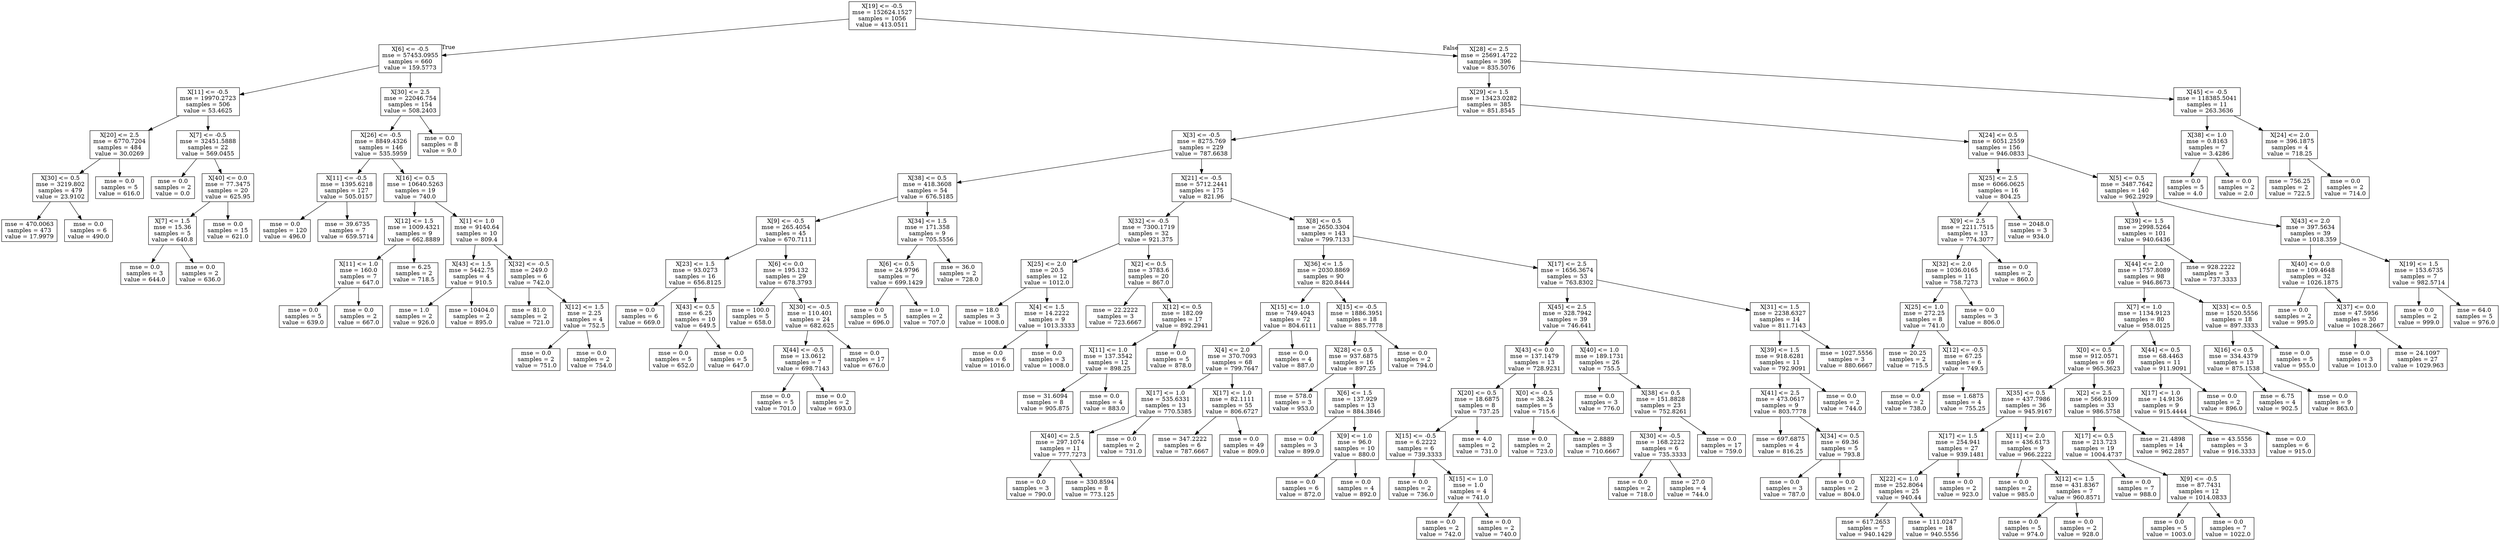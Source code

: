 digraph Tree {
node [shape=box] ;
0 [label="X[19] <= -0.5\nmse = 152624.1527\nsamples = 1056\nvalue = 413.0511"] ;
1 [label="X[6] <= -0.5\nmse = 57453.0955\nsamples = 660\nvalue = 159.5773"] ;
0 -> 1 [labeldistance=2.5, labelangle=45, headlabel="True"] ;
2 [label="X[11] <= -0.5\nmse = 19970.2723\nsamples = 506\nvalue = 53.4625"] ;
1 -> 2 ;
3 [label="X[20] <= 2.5\nmse = 6770.7204\nsamples = 484\nvalue = 30.0269"] ;
2 -> 3 ;
4 [label="X[30] <= 0.5\nmse = 3219.802\nsamples = 479\nvalue = 23.9102"] ;
3 -> 4 ;
5 [label="mse = 470.0063\nsamples = 473\nvalue = 17.9979"] ;
4 -> 5 ;
6 [label="mse = 0.0\nsamples = 6\nvalue = 490.0"] ;
4 -> 6 ;
7 [label="mse = 0.0\nsamples = 5\nvalue = 616.0"] ;
3 -> 7 ;
8 [label="X[7] <= -0.5\nmse = 32451.5888\nsamples = 22\nvalue = 569.0455"] ;
2 -> 8 ;
9 [label="mse = 0.0\nsamples = 2\nvalue = 0.0"] ;
8 -> 9 ;
10 [label="X[40] <= 0.0\nmse = 77.3475\nsamples = 20\nvalue = 625.95"] ;
8 -> 10 ;
11 [label="X[7] <= 1.5\nmse = 15.36\nsamples = 5\nvalue = 640.8"] ;
10 -> 11 ;
12 [label="mse = 0.0\nsamples = 3\nvalue = 644.0"] ;
11 -> 12 ;
13 [label="mse = 0.0\nsamples = 2\nvalue = 636.0"] ;
11 -> 13 ;
14 [label="mse = 0.0\nsamples = 15\nvalue = 621.0"] ;
10 -> 14 ;
15 [label="X[30] <= 2.5\nmse = 22046.754\nsamples = 154\nvalue = 508.2403"] ;
1 -> 15 ;
16 [label="X[26] <= -0.5\nmse = 8849.4326\nsamples = 146\nvalue = 535.5959"] ;
15 -> 16 ;
17 [label="X[11] <= -0.5\nmse = 1395.6218\nsamples = 127\nvalue = 505.0157"] ;
16 -> 17 ;
18 [label="mse = 0.0\nsamples = 120\nvalue = 496.0"] ;
17 -> 18 ;
19 [label="mse = 39.6735\nsamples = 7\nvalue = 659.5714"] ;
17 -> 19 ;
20 [label="X[16] <= 0.5\nmse = 10640.5263\nsamples = 19\nvalue = 740.0"] ;
16 -> 20 ;
21 [label="X[12] <= 1.5\nmse = 1009.4321\nsamples = 9\nvalue = 662.8889"] ;
20 -> 21 ;
22 [label="X[11] <= 1.0\nmse = 160.0\nsamples = 7\nvalue = 647.0"] ;
21 -> 22 ;
23 [label="mse = 0.0\nsamples = 5\nvalue = 639.0"] ;
22 -> 23 ;
24 [label="mse = 0.0\nsamples = 2\nvalue = 667.0"] ;
22 -> 24 ;
25 [label="mse = 6.25\nsamples = 2\nvalue = 718.5"] ;
21 -> 25 ;
26 [label="X[1] <= 1.0\nmse = 9140.64\nsamples = 10\nvalue = 809.4"] ;
20 -> 26 ;
27 [label="X[43] <= 1.5\nmse = 5442.75\nsamples = 4\nvalue = 910.5"] ;
26 -> 27 ;
28 [label="mse = 1.0\nsamples = 2\nvalue = 926.0"] ;
27 -> 28 ;
29 [label="mse = 10404.0\nsamples = 2\nvalue = 895.0"] ;
27 -> 29 ;
30 [label="X[32] <= -0.5\nmse = 249.0\nsamples = 6\nvalue = 742.0"] ;
26 -> 30 ;
31 [label="mse = 81.0\nsamples = 2\nvalue = 721.0"] ;
30 -> 31 ;
32 [label="X[12] <= 1.5\nmse = 2.25\nsamples = 4\nvalue = 752.5"] ;
30 -> 32 ;
33 [label="mse = 0.0\nsamples = 2\nvalue = 751.0"] ;
32 -> 33 ;
34 [label="mse = 0.0\nsamples = 2\nvalue = 754.0"] ;
32 -> 34 ;
35 [label="mse = 0.0\nsamples = 8\nvalue = 9.0"] ;
15 -> 35 ;
36 [label="X[28] <= 2.5\nmse = 25691.4722\nsamples = 396\nvalue = 835.5076"] ;
0 -> 36 [labeldistance=2.5, labelangle=-45, headlabel="False"] ;
37 [label="X[29] <= 1.5\nmse = 13423.0282\nsamples = 385\nvalue = 851.8545"] ;
36 -> 37 ;
38 [label="X[3] <= -0.5\nmse = 8275.769\nsamples = 229\nvalue = 787.6638"] ;
37 -> 38 ;
39 [label="X[38] <= 0.5\nmse = 418.3608\nsamples = 54\nvalue = 676.5185"] ;
38 -> 39 ;
40 [label="X[9] <= -0.5\nmse = 265.4054\nsamples = 45\nvalue = 670.7111"] ;
39 -> 40 ;
41 [label="X[23] <= 1.5\nmse = 93.0273\nsamples = 16\nvalue = 656.8125"] ;
40 -> 41 ;
42 [label="mse = 0.0\nsamples = 6\nvalue = 669.0"] ;
41 -> 42 ;
43 [label="X[43] <= 0.5\nmse = 6.25\nsamples = 10\nvalue = 649.5"] ;
41 -> 43 ;
44 [label="mse = 0.0\nsamples = 5\nvalue = 652.0"] ;
43 -> 44 ;
45 [label="mse = 0.0\nsamples = 5\nvalue = 647.0"] ;
43 -> 45 ;
46 [label="X[6] <= 0.0\nmse = 195.132\nsamples = 29\nvalue = 678.3793"] ;
40 -> 46 ;
47 [label="mse = 100.0\nsamples = 5\nvalue = 658.0"] ;
46 -> 47 ;
48 [label="X[30] <= -0.5\nmse = 110.401\nsamples = 24\nvalue = 682.625"] ;
46 -> 48 ;
49 [label="X[44] <= -0.5\nmse = 13.0612\nsamples = 7\nvalue = 698.7143"] ;
48 -> 49 ;
50 [label="mse = 0.0\nsamples = 5\nvalue = 701.0"] ;
49 -> 50 ;
51 [label="mse = 0.0\nsamples = 2\nvalue = 693.0"] ;
49 -> 51 ;
52 [label="mse = 0.0\nsamples = 17\nvalue = 676.0"] ;
48 -> 52 ;
53 [label="X[34] <= 1.5\nmse = 171.358\nsamples = 9\nvalue = 705.5556"] ;
39 -> 53 ;
54 [label="X[6] <= 0.5\nmse = 24.9796\nsamples = 7\nvalue = 699.1429"] ;
53 -> 54 ;
55 [label="mse = 0.0\nsamples = 5\nvalue = 696.0"] ;
54 -> 55 ;
56 [label="mse = 1.0\nsamples = 2\nvalue = 707.0"] ;
54 -> 56 ;
57 [label="mse = 36.0\nsamples = 2\nvalue = 728.0"] ;
53 -> 57 ;
58 [label="X[21] <= -0.5\nmse = 5712.2441\nsamples = 175\nvalue = 821.96"] ;
38 -> 58 ;
59 [label="X[32] <= -0.5\nmse = 7300.1719\nsamples = 32\nvalue = 921.375"] ;
58 -> 59 ;
60 [label="X[25] <= 2.0\nmse = 20.5\nsamples = 12\nvalue = 1012.0"] ;
59 -> 60 ;
61 [label="mse = 18.0\nsamples = 3\nvalue = 1008.0"] ;
60 -> 61 ;
62 [label="X[4] <= 1.5\nmse = 14.2222\nsamples = 9\nvalue = 1013.3333"] ;
60 -> 62 ;
63 [label="mse = 0.0\nsamples = 6\nvalue = 1016.0"] ;
62 -> 63 ;
64 [label="mse = 0.0\nsamples = 3\nvalue = 1008.0"] ;
62 -> 64 ;
65 [label="X[2] <= 0.5\nmse = 3783.6\nsamples = 20\nvalue = 867.0"] ;
59 -> 65 ;
66 [label="mse = 22.2222\nsamples = 3\nvalue = 723.6667"] ;
65 -> 66 ;
67 [label="X[12] <= 0.5\nmse = 182.09\nsamples = 17\nvalue = 892.2941"] ;
65 -> 67 ;
68 [label="X[11] <= 1.0\nmse = 137.3542\nsamples = 12\nvalue = 898.25"] ;
67 -> 68 ;
69 [label="mse = 31.6094\nsamples = 8\nvalue = 905.875"] ;
68 -> 69 ;
70 [label="mse = 0.0\nsamples = 4\nvalue = 883.0"] ;
68 -> 70 ;
71 [label="mse = 0.0\nsamples = 5\nvalue = 878.0"] ;
67 -> 71 ;
72 [label="X[8] <= 0.5\nmse = 2650.3304\nsamples = 143\nvalue = 799.7133"] ;
58 -> 72 ;
73 [label="X[36] <= 1.5\nmse = 2030.8869\nsamples = 90\nvalue = 820.8444"] ;
72 -> 73 ;
74 [label="X[15] <= 1.0\nmse = 749.4043\nsamples = 72\nvalue = 804.6111"] ;
73 -> 74 ;
75 [label="X[4] <= 2.0\nmse = 370.7093\nsamples = 68\nvalue = 799.7647"] ;
74 -> 75 ;
76 [label="X[17] <= 1.0\nmse = 535.6331\nsamples = 13\nvalue = 770.5385"] ;
75 -> 76 ;
77 [label="X[40] <= 2.5\nmse = 297.1074\nsamples = 11\nvalue = 777.7273"] ;
76 -> 77 ;
78 [label="mse = 0.0\nsamples = 3\nvalue = 790.0"] ;
77 -> 78 ;
79 [label="mse = 330.8594\nsamples = 8\nvalue = 773.125"] ;
77 -> 79 ;
80 [label="mse = 0.0\nsamples = 2\nvalue = 731.0"] ;
76 -> 80 ;
81 [label="X[17] <= 1.0\nmse = 82.1111\nsamples = 55\nvalue = 806.6727"] ;
75 -> 81 ;
82 [label="mse = 347.2222\nsamples = 6\nvalue = 787.6667"] ;
81 -> 82 ;
83 [label="mse = 0.0\nsamples = 49\nvalue = 809.0"] ;
81 -> 83 ;
84 [label="mse = 0.0\nsamples = 4\nvalue = 887.0"] ;
74 -> 84 ;
85 [label="X[15] <= -0.5\nmse = 1886.3951\nsamples = 18\nvalue = 885.7778"] ;
73 -> 85 ;
86 [label="X[28] <= 0.5\nmse = 937.6875\nsamples = 16\nvalue = 897.25"] ;
85 -> 86 ;
87 [label="mse = 578.0\nsamples = 3\nvalue = 953.0"] ;
86 -> 87 ;
88 [label="X[6] <= 1.5\nmse = 137.929\nsamples = 13\nvalue = 884.3846"] ;
86 -> 88 ;
89 [label="mse = 0.0\nsamples = 3\nvalue = 899.0"] ;
88 -> 89 ;
90 [label="X[9] <= 1.0\nmse = 96.0\nsamples = 10\nvalue = 880.0"] ;
88 -> 90 ;
91 [label="mse = 0.0\nsamples = 6\nvalue = 872.0"] ;
90 -> 91 ;
92 [label="mse = 0.0\nsamples = 4\nvalue = 892.0"] ;
90 -> 92 ;
93 [label="mse = 0.0\nsamples = 2\nvalue = 794.0"] ;
85 -> 93 ;
94 [label="X[17] <= 2.5\nmse = 1656.3674\nsamples = 53\nvalue = 763.8302"] ;
72 -> 94 ;
95 [label="X[45] <= 2.5\nmse = 328.7942\nsamples = 39\nvalue = 746.641"] ;
94 -> 95 ;
96 [label="X[43] <= 0.0\nmse = 137.1479\nsamples = 13\nvalue = 728.9231"] ;
95 -> 96 ;
97 [label="X[20] <= 0.5\nmse = 18.6875\nsamples = 8\nvalue = 737.25"] ;
96 -> 97 ;
98 [label="X[15] <= -0.5\nmse = 6.2222\nsamples = 6\nvalue = 739.3333"] ;
97 -> 98 ;
99 [label="mse = 0.0\nsamples = 2\nvalue = 736.0"] ;
98 -> 99 ;
100 [label="X[15] <= 1.0\nmse = 1.0\nsamples = 4\nvalue = 741.0"] ;
98 -> 100 ;
101 [label="mse = 0.0\nsamples = 2\nvalue = 742.0"] ;
100 -> 101 ;
102 [label="mse = 0.0\nsamples = 2\nvalue = 740.0"] ;
100 -> 102 ;
103 [label="mse = 4.0\nsamples = 2\nvalue = 731.0"] ;
97 -> 103 ;
104 [label="X[0] <= -0.5\nmse = 38.24\nsamples = 5\nvalue = 715.6"] ;
96 -> 104 ;
105 [label="mse = 0.0\nsamples = 2\nvalue = 723.0"] ;
104 -> 105 ;
106 [label="mse = 2.8889\nsamples = 3\nvalue = 710.6667"] ;
104 -> 106 ;
107 [label="X[40] <= 1.0\nmse = 189.1731\nsamples = 26\nvalue = 755.5"] ;
95 -> 107 ;
108 [label="mse = 0.0\nsamples = 3\nvalue = 776.0"] ;
107 -> 108 ;
109 [label="X[38] <= 0.5\nmse = 151.8828\nsamples = 23\nvalue = 752.8261"] ;
107 -> 109 ;
110 [label="X[30] <= -0.5\nmse = 168.2222\nsamples = 6\nvalue = 735.3333"] ;
109 -> 110 ;
111 [label="mse = 0.0\nsamples = 2\nvalue = 718.0"] ;
110 -> 111 ;
112 [label="mse = 27.0\nsamples = 4\nvalue = 744.0"] ;
110 -> 112 ;
113 [label="mse = 0.0\nsamples = 17\nvalue = 759.0"] ;
109 -> 113 ;
114 [label="X[31] <= 1.5\nmse = 2238.6327\nsamples = 14\nvalue = 811.7143"] ;
94 -> 114 ;
115 [label="X[39] <= 1.5\nmse = 918.6281\nsamples = 11\nvalue = 792.9091"] ;
114 -> 115 ;
116 [label="X[41] <= 2.5\nmse = 473.0617\nsamples = 9\nvalue = 803.7778"] ;
115 -> 116 ;
117 [label="mse = 697.6875\nsamples = 4\nvalue = 816.25"] ;
116 -> 117 ;
118 [label="X[34] <= 0.5\nmse = 69.36\nsamples = 5\nvalue = 793.8"] ;
116 -> 118 ;
119 [label="mse = 0.0\nsamples = 3\nvalue = 787.0"] ;
118 -> 119 ;
120 [label="mse = 0.0\nsamples = 2\nvalue = 804.0"] ;
118 -> 120 ;
121 [label="mse = 0.0\nsamples = 2\nvalue = 744.0"] ;
115 -> 121 ;
122 [label="mse = 1027.5556\nsamples = 3\nvalue = 880.6667"] ;
114 -> 122 ;
123 [label="X[24] <= 0.5\nmse = 6051.2559\nsamples = 156\nvalue = 946.0833"] ;
37 -> 123 ;
124 [label="X[25] <= 2.5\nmse = 6066.0625\nsamples = 16\nvalue = 804.25"] ;
123 -> 124 ;
125 [label="X[9] <= 2.5\nmse = 2211.7515\nsamples = 13\nvalue = 774.3077"] ;
124 -> 125 ;
126 [label="X[32] <= 2.0\nmse = 1036.0165\nsamples = 11\nvalue = 758.7273"] ;
125 -> 126 ;
127 [label="X[25] <= 1.0\nmse = 272.25\nsamples = 8\nvalue = 741.0"] ;
126 -> 127 ;
128 [label="mse = 20.25\nsamples = 2\nvalue = 715.5"] ;
127 -> 128 ;
129 [label="X[12] <= -0.5\nmse = 67.25\nsamples = 6\nvalue = 749.5"] ;
127 -> 129 ;
130 [label="mse = 0.0\nsamples = 2\nvalue = 738.0"] ;
129 -> 130 ;
131 [label="mse = 1.6875\nsamples = 4\nvalue = 755.25"] ;
129 -> 131 ;
132 [label="mse = 0.0\nsamples = 3\nvalue = 806.0"] ;
126 -> 132 ;
133 [label="mse = 0.0\nsamples = 2\nvalue = 860.0"] ;
125 -> 133 ;
134 [label="mse = 2048.0\nsamples = 3\nvalue = 934.0"] ;
124 -> 134 ;
135 [label="X[5] <= 0.5\nmse = 3487.7642\nsamples = 140\nvalue = 962.2929"] ;
123 -> 135 ;
136 [label="X[39] <= 1.5\nmse = 2998.5264\nsamples = 101\nvalue = 940.6436"] ;
135 -> 136 ;
137 [label="X[44] <= 2.0\nmse = 1757.8089\nsamples = 98\nvalue = 946.8673"] ;
136 -> 137 ;
138 [label="X[7] <= 1.0\nmse = 1134.9123\nsamples = 80\nvalue = 958.0125"] ;
137 -> 138 ;
139 [label="X[0] <= 0.5\nmse = 912.0571\nsamples = 69\nvalue = 965.3623"] ;
138 -> 139 ;
140 [label="X[35] <= 0.5\nmse = 437.7986\nsamples = 36\nvalue = 945.9167"] ;
139 -> 140 ;
141 [label="X[17] <= 1.5\nmse = 254.941\nsamples = 27\nvalue = 939.1481"] ;
140 -> 141 ;
142 [label="X[22] <= 1.0\nmse = 252.8064\nsamples = 25\nvalue = 940.44"] ;
141 -> 142 ;
143 [label="mse = 617.2653\nsamples = 7\nvalue = 940.1429"] ;
142 -> 143 ;
144 [label="mse = 111.0247\nsamples = 18\nvalue = 940.5556"] ;
142 -> 144 ;
145 [label="mse = 0.0\nsamples = 2\nvalue = 923.0"] ;
141 -> 145 ;
146 [label="X[11] <= 2.0\nmse = 436.6173\nsamples = 9\nvalue = 966.2222"] ;
140 -> 146 ;
147 [label="mse = 0.0\nsamples = 2\nvalue = 985.0"] ;
146 -> 147 ;
148 [label="X[12] <= 1.5\nmse = 431.8367\nsamples = 7\nvalue = 960.8571"] ;
146 -> 148 ;
149 [label="mse = 0.0\nsamples = 5\nvalue = 974.0"] ;
148 -> 149 ;
150 [label="mse = 0.0\nsamples = 2\nvalue = 928.0"] ;
148 -> 150 ;
151 [label="X[2] <= 2.5\nmse = 566.9109\nsamples = 33\nvalue = 986.5758"] ;
139 -> 151 ;
152 [label="X[17] <= 0.5\nmse = 213.723\nsamples = 19\nvalue = 1004.4737"] ;
151 -> 152 ;
153 [label="mse = 0.0\nsamples = 7\nvalue = 988.0"] ;
152 -> 153 ;
154 [label="X[9] <= -0.5\nmse = 87.7431\nsamples = 12\nvalue = 1014.0833"] ;
152 -> 154 ;
155 [label="mse = 0.0\nsamples = 5\nvalue = 1003.0"] ;
154 -> 155 ;
156 [label="mse = 0.0\nsamples = 7\nvalue = 1022.0"] ;
154 -> 156 ;
157 [label="mse = 21.4898\nsamples = 14\nvalue = 962.2857"] ;
151 -> 157 ;
158 [label="X[44] <= 0.5\nmse = 68.4463\nsamples = 11\nvalue = 911.9091"] ;
138 -> 158 ;
159 [label="X[17] <= 1.0\nmse = 14.9136\nsamples = 9\nvalue = 915.4444"] ;
158 -> 159 ;
160 [label="mse = 43.5556\nsamples = 3\nvalue = 916.3333"] ;
159 -> 160 ;
161 [label="mse = 0.0\nsamples = 6\nvalue = 915.0"] ;
159 -> 161 ;
162 [label="mse = 0.0\nsamples = 2\nvalue = 896.0"] ;
158 -> 162 ;
163 [label="X[33] <= 0.5\nmse = 1520.5556\nsamples = 18\nvalue = 897.3333"] ;
137 -> 163 ;
164 [label="X[16] <= 0.5\nmse = 334.4379\nsamples = 13\nvalue = 875.1538"] ;
163 -> 164 ;
165 [label="mse = 6.75\nsamples = 4\nvalue = 902.5"] ;
164 -> 165 ;
166 [label="mse = 0.0\nsamples = 9\nvalue = 863.0"] ;
164 -> 166 ;
167 [label="mse = 0.0\nsamples = 5\nvalue = 955.0"] ;
163 -> 167 ;
168 [label="mse = 928.2222\nsamples = 3\nvalue = 737.3333"] ;
136 -> 168 ;
169 [label="X[43] <= 2.0\nmse = 397.5634\nsamples = 39\nvalue = 1018.359"] ;
135 -> 169 ;
170 [label="X[40] <= 0.0\nmse = 109.4648\nsamples = 32\nvalue = 1026.1875"] ;
169 -> 170 ;
171 [label="mse = 0.0\nsamples = 2\nvalue = 995.0"] ;
170 -> 171 ;
172 [label="X[37] <= 0.0\nmse = 47.5956\nsamples = 30\nvalue = 1028.2667"] ;
170 -> 172 ;
173 [label="mse = 0.0\nsamples = 3\nvalue = 1013.0"] ;
172 -> 173 ;
174 [label="mse = 24.1097\nsamples = 27\nvalue = 1029.963"] ;
172 -> 174 ;
175 [label="X[19] <= 1.5\nmse = 153.6735\nsamples = 7\nvalue = 982.5714"] ;
169 -> 175 ;
176 [label="mse = 0.0\nsamples = 2\nvalue = 999.0"] ;
175 -> 176 ;
177 [label="mse = 64.0\nsamples = 5\nvalue = 976.0"] ;
175 -> 177 ;
178 [label="X[45] <= -0.5\nmse = 118385.5041\nsamples = 11\nvalue = 263.3636"] ;
36 -> 178 ;
179 [label="X[38] <= 1.0\nmse = 0.8163\nsamples = 7\nvalue = 3.4286"] ;
178 -> 179 ;
180 [label="mse = 0.0\nsamples = 5\nvalue = 4.0"] ;
179 -> 180 ;
181 [label="mse = 0.0\nsamples = 2\nvalue = 2.0"] ;
179 -> 181 ;
182 [label="X[24] <= 2.0\nmse = 396.1875\nsamples = 4\nvalue = 718.25"] ;
178 -> 182 ;
183 [label="mse = 756.25\nsamples = 2\nvalue = 722.5"] ;
182 -> 183 ;
184 [label="mse = 0.0\nsamples = 2\nvalue = 714.0"] ;
182 -> 184 ;
}